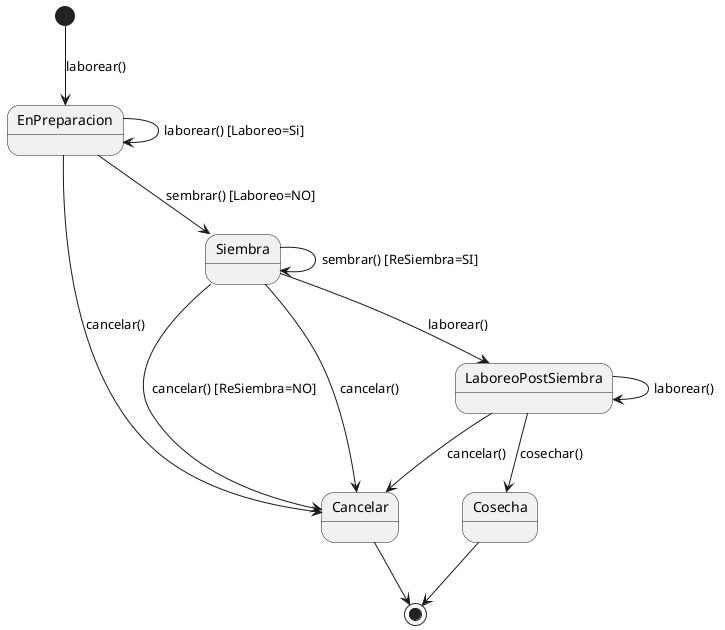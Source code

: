 @startuml estado

[*] --> EnPreparacion : laborear()
EnPreparacion --> EnPreparacion : laborear() [Laboreo=Si]
EnPreparacion --> Siembra : sembrar() [Laboreo=NO]

Siembra --> Siembra : sembrar() [ReSiembra=SI]
Siembra --> Cancelar: cancelar() [ReSiembra=NO]

Siembra --> LaboreoPostSiembra : laborear() 

LaboreoPostSiembra --> LaboreoPostSiembra : laborear()

LaboreoPostSiembra --> Cosecha : cosechar()

LaboreoPostSiembra --> Cancelar : cancelar()

Siembra --> Cancelar : cancelar()

EnPreparacion --> Cancelar : cancelar()

Cosecha --> [*]

Cancelar --> [*]
@enduml